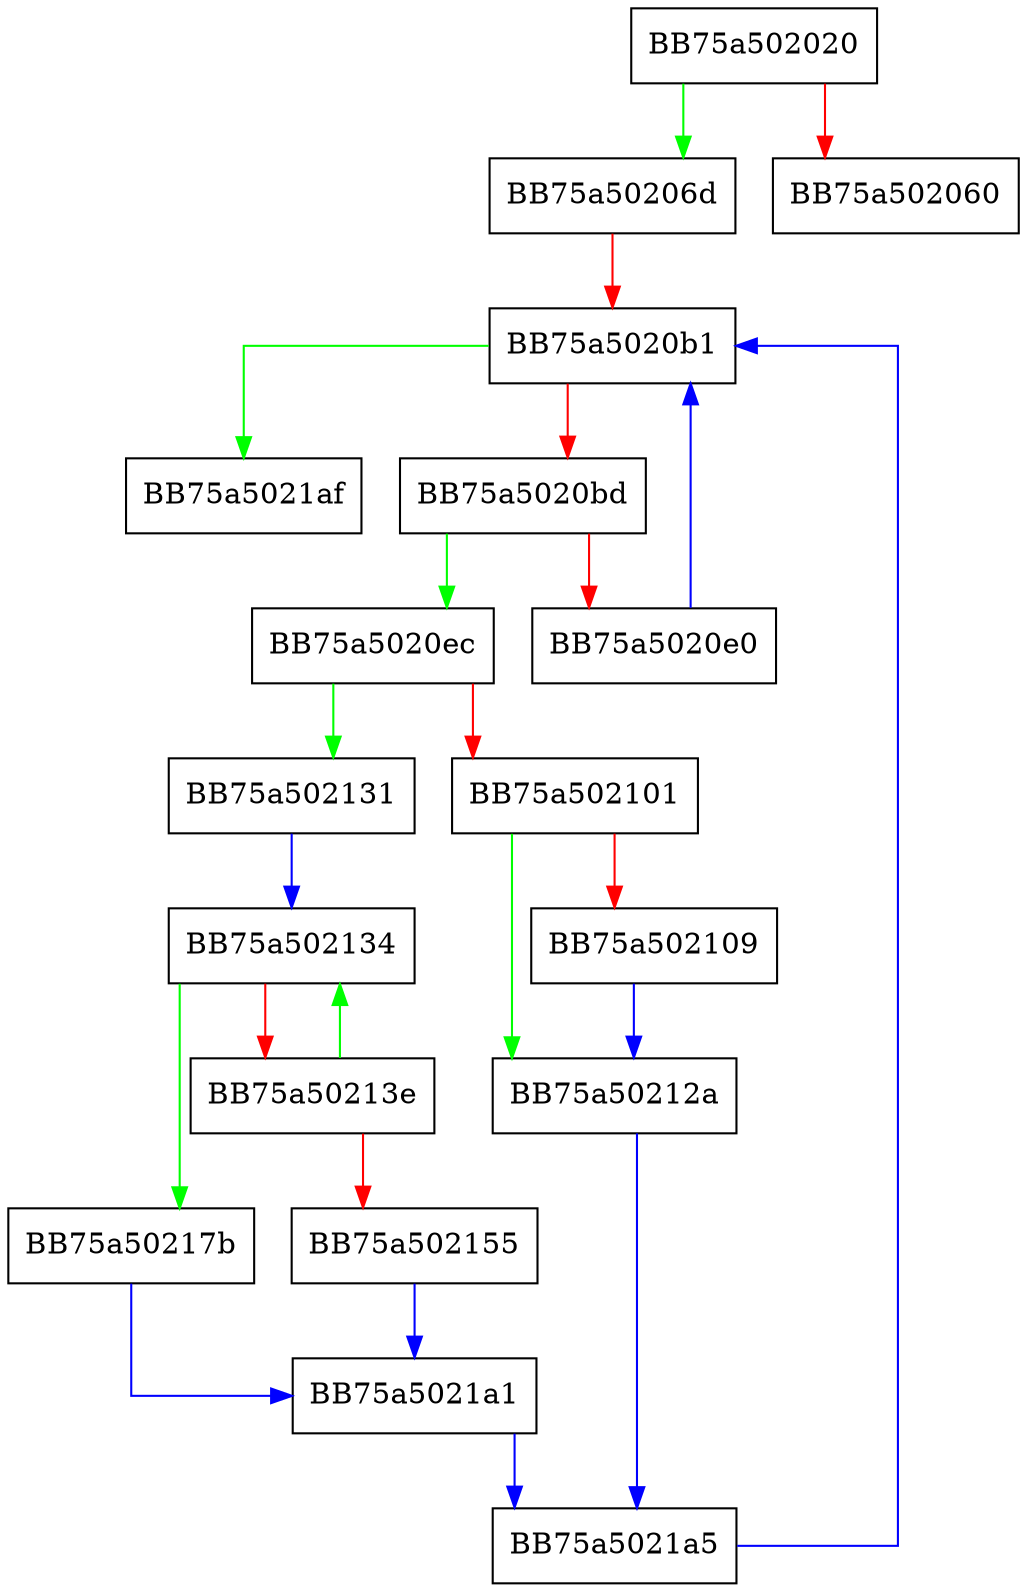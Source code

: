 digraph _Forced_rehash {
  node [shape="box"];
  graph [splines=ortho];
  BB75a502020 -> BB75a50206d [color="green"];
  BB75a502020 -> BB75a502060 [color="red"];
  BB75a50206d -> BB75a5020b1 [color="red"];
  BB75a5020b1 -> BB75a5021af [color="green"];
  BB75a5020b1 -> BB75a5020bd [color="red"];
  BB75a5020bd -> BB75a5020ec [color="green"];
  BB75a5020bd -> BB75a5020e0 [color="red"];
  BB75a5020e0 -> BB75a5020b1 [color="blue"];
  BB75a5020ec -> BB75a502131 [color="green"];
  BB75a5020ec -> BB75a502101 [color="red"];
  BB75a502101 -> BB75a50212a [color="green"];
  BB75a502101 -> BB75a502109 [color="red"];
  BB75a502109 -> BB75a50212a [color="blue"];
  BB75a50212a -> BB75a5021a5 [color="blue"];
  BB75a502131 -> BB75a502134 [color="blue"];
  BB75a502134 -> BB75a50217b [color="green"];
  BB75a502134 -> BB75a50213e [color="red"];
  BB75a50213e -> BB75a502134 [color="green"];
  BB75a50213e -> BB75a502155 [color="red"];
  BB75a502155 -> BB75a5021a1 [color="blue"];
  BB75a50217b -> BB75a5021a1 [color="blue"];
  BB75a5021a1 -> BB75a5021a5 [color="blue"];
  BB75a5021a5 -> BB75a5020b1 [color="blue"];
}